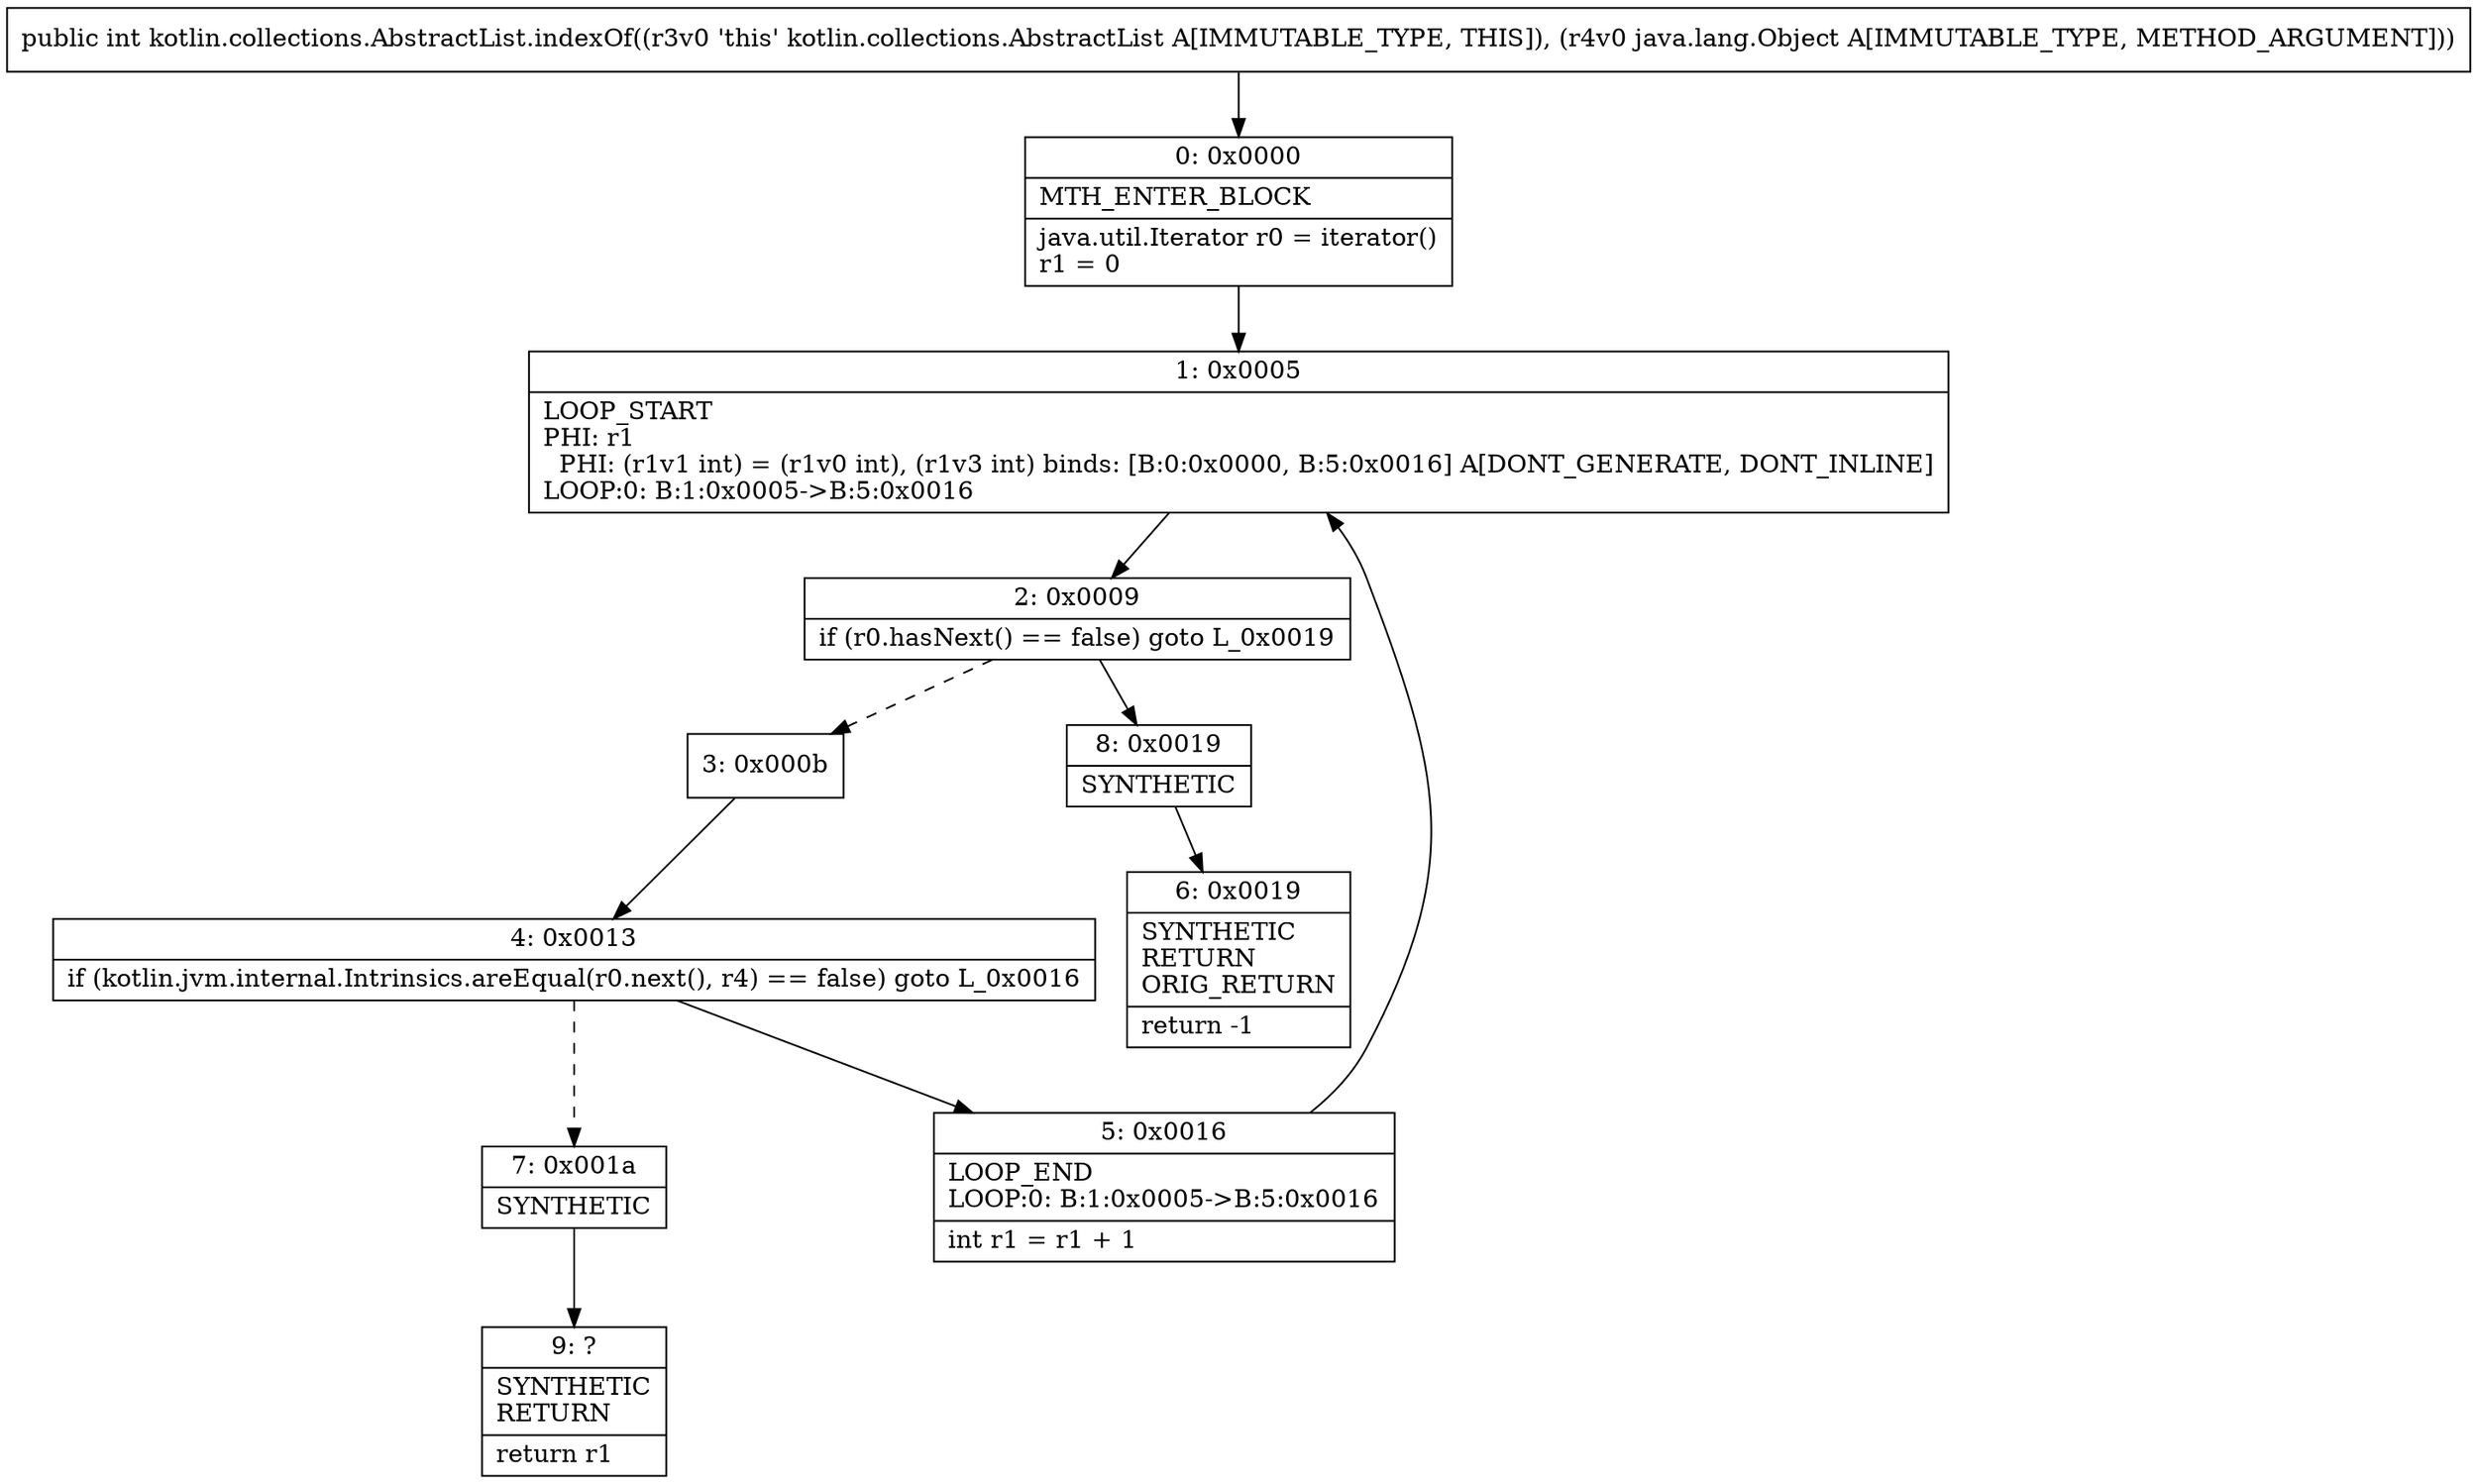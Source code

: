 digraph "CFG forkotlin.collections.AbstractList.indexOf(Ljava\/lang\/Object;)I" {
Node_0 [shape=record,label="{0\:\ 0x0000|MTH_ENTER_BLOCK\l|java.util.Iterator r0 = iterator()\lr1 = 0\l}"];
Node_1 [shape=record,label="{1\:\ 0x0005|LOOP_START\lPHI: r1 \l  PHI: (r1v1 int) = (r1v0 int), (r1v3 int) binds: [B:0:0x0000, B:5:0x0016] A[DONT_GENERATE, DONT_INLINE]\lLOOP:0: B:1:0x0005\-\>B:5:0x0016\l}"];
Node_2 [shape=record,label="{2\:\ 0x0009|if (r0.hasNext() == false) goto L_0x0019\l}"];
Node_3 [shape=record,label="{3\:\ 0x000b}"];
Node_4 [shape=record,label="{4\:\ 0x0013|if (kotlin.jvm.internal.Intrinsics.areEqual(r0.next(), r4) == false) goto L_0x0016\l}"];
Node_5 [shape=record,label="{5\:\ 0x0016|LOOP_END\lLOOP:0: B:1:0x0005\-\>B:5:0x0016\l|int r1 = r1 + 1\l}"];
Node_6 [shape=record,label="{6\:\ 0x0019|SYNTHETIC\lRETURN\lORIG_RETURN\l|return \-1\l}"];
Node_7 [shape=record,label="{7\:\ 0x001a|SYNTHETIC\l}"];
Node_8 [shape=record,label="{8\:\ 0x0019|SYNTHETIC\l}"];
Node_9 [shape=record,label="{9\:\ ?|SYNTHETIC\lRETURN\l|return r1\l}"];
MethodNode[shape=record,label="{public int kotlin.collections.AbstractList.indexOf((r3v0 'this' kotlin.collections.AbstractList A[IMMUTABLE_TYPE, THIS]), (r4v0 java.lang.Object A[IMMUTABLE_TYPE, METHOD_ARGUMENT])) }"];
MethodNode -> Node_0;
Node_0 -> Node_1;
Node_1 -> Node_2;
Node_2 -> Node_3[style=dashed];
Node_2 -> Node_8;
Node_3 -> Node_4;
Node_4 -> Node_5;
Node_4 -> Node_7[style=dashed];
Node_5 -> Node_1;
Node_7 -> Node_9;
Node_8 -> Node_6;
}

